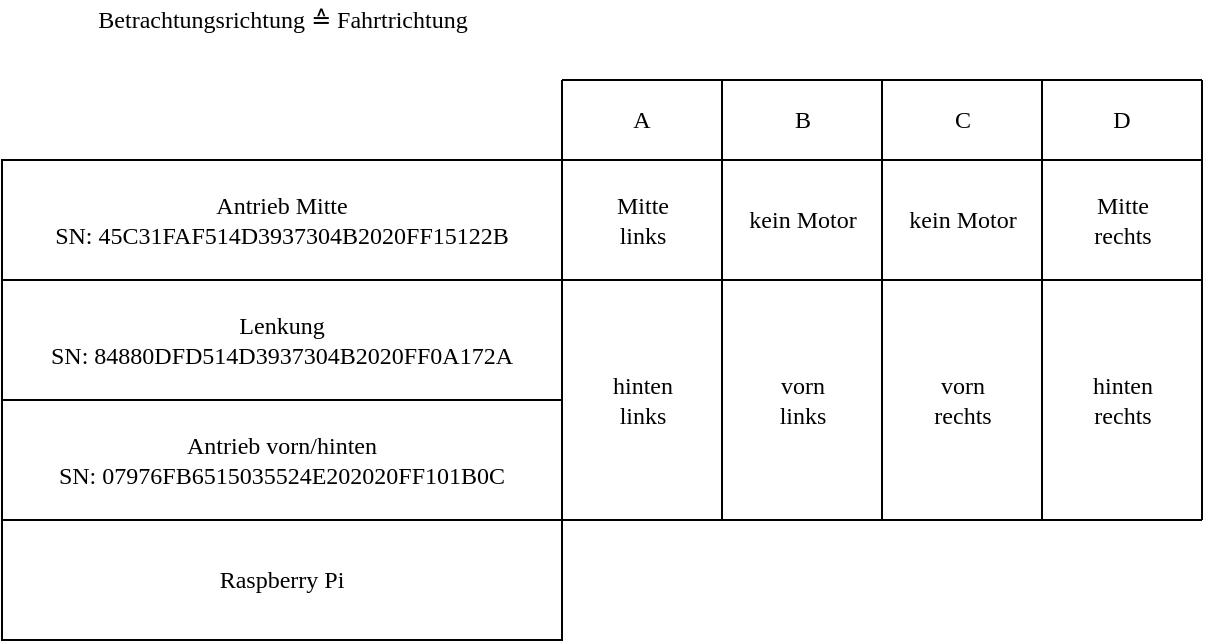 <mxfile version="12.9.14" type="device"><diagram id="wL2JCZV1NfrMfg_FpZVV" name="Page-1"><mxGraphModel dx="825" dy="452" grid="1" gridSize="10" guides="1" tooltips="1" connect="1" arrows="1" fold="1" page="1" pageScale="1" pageWidth="827" pageHeight="1169" math="0" shadow="0" extFonts="Roboto Mono^https://fonts.googleapis.com/css?family=Roboto+Mono"><root><mxCell id="0"/><mxCell id="1" parent="0"/><mxCell id="r7Uq_iUgEp0f9vM0ASi2-1" value="Raspberry Pi" style="rounded=0;whiteSpace=wrap;html=1;fontFamily=Roboto Mono;fontStyle=0;FType=g;" vertex="1" parent="1"><mxGeometry x="200" y="420" width="280" height="60" as="geometry"/></mxCell><mxCell id="r7Uq_iUgEp0f9vM0ASi2-2" value="Raspberry Pi" style="rounded=0;whiteSpace=wrap;html=1;fontFamily=Roboto Mono;fontStyle=0;FType=g;" vertex="1" parent="1"><mxGeometry x="200" y="420" width="280" height="60" as="geometry"/></mxCell><mxCell id="r7Uq_iUgEp0f9vM0ASi2-3" value="Raspberry Pi" style="rounded=0;whiteSpace=wrap;html=1;fontFamily=Roboto Mono;fontStyle=0;FType=g;" vertex="1" parent="1"><mxGeometry x="200" y="420" width="280" height="60" as="geometry"/></mxCell><mxCell id="r7Uq_iUgEp0f9vM0ASi2-4" value="&lt;div&gt;Antrieb vorn/hinten&lt;/div&gt;&lt;div&gt;SN: 07976FB6515035524E202020FF101B0C&lt;br&gt;&lt;/div&gt;" style="rounded=0;whiteSpace=wrap;html=1;fontFamily=Roboto Mono;fontStyle=0;FType=g;" vertex="1" parent="1"><mxGeometry x="200" y="360" width="280" height="60" as="geometry"/></mxCell><mxCell id="r7Uq_iUgEp0f9vM0ASi2-5" value="&lt;div&gt;Lenkung&lt;/div&gt;SN: 84880DFD514D3937304B2020FF0A172A" style="rounded=0;whiteSpace=wrap;html=1;fontFamily=Roboto Mono;fontStyle=0;FType=g;" vertex="1" parent="1"><mxGeometry x="200" y="300" width="280" height="60" as="geometry"/></mxCell><mxCell id="r7Uq_iUgEp0f9vM0ASi2-6" value="&lt;div&gt;Antrieb Mitte&lt;/div&gt;SN: 45C31FAF514D3937304B2020FF15122B" style="rounded=0;whiteSpace=wrap;html=1;fontFamily=Roboto Mono;fontStyle=0;FType=g;" vertex="1" parent="1"><mxGeometry x="200" y="240" width="280" height="60" as="geometry"/></mxCell><mxCell id="r7Uq_iUgEp0f9vM0ASi2-7" value="" style="endArrow=none;html=1;exitX=1;exitY=0;exitDx=0;exitDy=0;fontFamily=Roboto Mono;fontStyle=0;FType=g;" edge="1" parent="1" source="r7Uq_iUgEp0f9vM0ASi2-6"><mxGeometry width="50" height="50" relative="1" as="geometry"><mxPoint x="560" y="180" as="sourcePoint"/><mxPoint x="480" y="200" as="targetPoint"/></mxGeometry></mxCell><mxCell id="r7Uq_iUgEp0f9vM0ASi2-8" value="" style="endArrow=none;html=1;fontFamily=Roboto Mono;fontStyle=0;FType=g;" edge="1" parent="1"><mxGeometry width="50" height="50" relative="1" as="geometry"><mxPoint x="720" y="420" as="sourcePoint"/><mxPoint x="720" y="200" as="targetPoint"/></mxGeometry></mxCell><mxCell id="r7Uq_iUgEp0f9vM0ASi2-9" value="" style="endArrow=none;html=1;fontFamily=Roboto Mono;fontStyle=0;FType=g;" edge="1" parent="1"><mxGeometry width="50" height="50" relative="1" as="geometry"><mxPoint x="560" y="420" as="sourcePoint"/><mxPoint x="560" y="200" as="targetPoint"/></mxGeometry></mxCell><mxCell id="r7Uq_iUgEp0f9vM0ASi2-10" value="" style="endArrow=none;html=1;fontFamily=Roboto Mono;fontStyle=0;FType=g;" edge="1" parent="1"><mxGeometry width="50" height="50" relative="1" as="geometry"><mxPoint x="640" y="420" as="sourcePoint"/><mxPoint x="640" y="200" as="targetPoint"/></mxGeometry></mxCell><mxCell id="r7Uq_iUgEp0f9vM0ASi2-11" value="" style="endArrow=none;html=1;fontFamily=Roboto Mono;fontStyle=0;FType=g;" edge="1" parent="1"><mxGeometry width="50" height="50" relative="1" as="geometry"><mxPoint x="800" y="420" as="sourcePoint"/><mxPoint x="800" y="200" as="targetPoint"/></mxGeometry></mxCell><mxCell id="r7Uq_iUgEp0f9vM0ASi2-12" value="" style="endArrow=none;html=1;entryX=1;entryY=0;entryDx=0;entryDy=0;fontFamily=Roboto Mono;fontStyle=0;FType=g;" edge="1" parent="1" target="r7Uq_iUgEp0f9vM0ASi2-6"><mxGeometry width="50" height="50" relative="1" as="geometry"><mxPoint x="800" y="240" as="sourcePoint"/><mxPoint x="560" y="240" as="targetPoint"/></mxGeometry></mxCell><mxCell id="r7Uq_iUgEp0f9vM0ASi2-13" value="" style="endArrow=none;html=1;entryX=1;entryY=1;entryDx=0;entryDy=0;fontFamily=Roboto Mono;fontStyle=0;FType=g;" edge="1" parent="1" target="r7Uq_iUgEp0f9vM0ASi2-6"><mxGeometry width="50" height="50" relative="1" as="geometry"><mxPoint x="800" y="300" as="sourcePoint"/><mxPoint x="570" y="250" as="targetPoint"/></mxGeometry></mxCell><mxCell id="r7Uq_iUgEp0f9vM0ASi2-15" value="" style="endArrow=none;html=1;entryX=1;entryY=1;entryDx=0;entryDy=0;fontFamily=Roboto Mono;fontStyle=0;FType=g;" edge="1" parent="1" target="r7Uq_iUgEp0f9vM0ASi2-4"><mxGeometry width="50" height="50" relative="1" as="geometry"><mxPoint x="800" y="420" as="sourcePoint"/><mxPoint x="590" y="270" as="targetPoint"/></mxGeometry></mxCell><mxCell id="r7Uq_iUgEp0f9vM0ASi2-16" value="" style="endArrow=none;html=1;fontFamily=Roboto Mono;fontStyle=0;FType=g;" edge="1" parent="1"><mxGeometry width="50" height="50" relative="1" as="geometry"><mxPoint x="800" y="200" as="sourcePoint"/><mxPoint x="480" y="200" as="targetPoint"/></mxGeometry></mxCell><mxCell id="r7Uq_iUgEp0f9vM0ASi2-17" value="A" style="text;html=1;strokeColor=none;fillColor=none;align=center;verticalAlign=middle;whiteSpace=wrap;rounded=0;fontFamily=Roboto Mono;fontStyle=0;FType=g;" vertex="1" parent="1"><mxGeometry x="500" y="210" width="40" height="20" as="geometry"/></mxCell><mxCell id="r7Uq_iUgEp0f9vM0ASi2-18" value="D" style="text;html=1;strokeColor=none;fillColor=none;align=center;verticalAlign=middle;whiteSpace=wrap;rounded=0;fontFamily=Roboto Mono;fontStyle=0;FType=g;" vertex="1" parent="1"><mxGeometry x="740" y="210" width="40" height="20" as="geometry"/></mxCell><mxCell id="r7Uq_iUgEp0f9vM0ASi2-20" value="Betrachtungsrichtung ≙ Fahrtrichtung" style="text;html=1;align=center;verticalAlign=middle;resizable=0;points=[];autosize=1;fontFamily=Roboto Mono;fontStyle=0;FType=g;" vertex="1" parent="1"><mxGeometry x="200" y="160" width="280" height="20" as="geometry"/></mxCell><mxCell id="r7Uq_iUgEp0f9vM0ASi2-21" value="B" style="text;html=1;align=center;verticalAlign=middle;resizable=0;points=[];autosize=1;fontFamily=Roboto Mono;fontStyle=0;FType=g;" vertex="1" parent="1"><mxGeometry x="590" y="210" width="20" height="20" as="geometry"/></mxCell><mxCell id="r7Uq_iUgEp0f9vM0ASi2-22" value="C" style="text;html=1;align=center;verticalAlign=middle;resizable=0;points=[];autosize=1;fontFamily=Roboto Mono;fontStyle=0;FType=g;" vertex="1" parent="1"><mxGeometry x="670" y="210" width="20" height="20" as="geometry"/></mxCell><mxCell id="r7Uq_iUgEp0f9vM0ASi2-23" value="&lt;div&gt;Mitte&lt;/div&gt;&lt;div&gt;links&lt;br&gt;&lt;/div&gt;" style="text;html=1;align=center;verticalAlign=middle;resizable=0;points=[];autosize=1;fontFamily=Roboto Mono;fontStyle=0;FType=g;" vertex="1" parent="1"><mxGeometry x="495" y="255" width="50" height="30" as="geometry"/></mxCell><mxCell id="r7Uq_iUgEp0f9vM0ASi2-24" value="kein Motor" style="text;html=1;align=center;verticalAlign=middle;resizable=0;points=[];autosize=1;fontFamily=Roboto Mono;fontStyle=0;FType=g;" vertex="1" parent="1"><mxGeometry x="555" y="260" width="90" height="20" as="geometry"/></mxCell><mxCell id="r7Uq_iUgEp0f9vM0ASi2-25" value="kein Motor" style="text;html=1;align=center;verticalAlign=middle;resizable=0;points=[];autosize=1;fontFamily=Roboto Mono;fontStyle=0;FType=g;" vertex="1" parent="1"><mxGeometry x="635" y="260" width="90" height="20" as="geometry"/></mxCell><mxCell id="r7Uq_iUgEp0f9vM0ASi2-26" value="&lt;div&gt;Mitte&lt;/div&gt;&lt;div&gt;rechts&lt;br&gt;&lt;/div&gt;" style="text;html=1;align=center;verticalAlign=middle;resizable=0;points=[];autosize=1;fontFamily=Roboto Mono;fontStyle=0;FType=g;" vertex="1" parent="1"><mxGeometry x="730" y="255" width="60" height="30" as="geometry"/></mxCell><mxCell id="r7Uq_iUgEp0f9vM0ASi2-27" value="hinten &lt;br&gt;links" style="text;html=1;align=center;verticalAlign=middle;resizable=0;points=[];autosize=1;fontFamily=Roboto Mono;fontStyle=0;FType=g;" vertex="1" parent="1"><mxGeometry x="490" y="345" width="60" height="30" as="geometry"/></mxCell><mxCell id="r7Uq_iUgEp0f9vM0ASi2-28" value="&lt;div&gt;vorn&lt;/div&gt;&lt;div&gt;links&lt;/div&gt;" style="text;html=1;align=center;verticalAlign=middle;resizable=0;points=[];autosize=1;fontFamily=Roboto Mono;fontStyle=0;FType=g;" vertex="1" parent="1"><mxGeometry x="575" y="345" width="50" height="30" as="geometry"/></mxCell><mxCell id="r7Uq_iUgEp0f9vM0ASi2-29" value="&lt;div&gt;vorn&lt;/div&gt;&lt;div&gt;rechts&lt;/div&gt;" style="text;html=1;align=center;verticalAlign=middle;resizable=0;points=[];autosize=1;fontFamily=Roboto Mono;" vertex="1" parent="1"><mxGeometry x="650" y="345" width="60" height="30" as="geometry"/></mxCell><mxCell id="r7Uq_iUgEp0f9vM0ASi2-30" value="&lt;div&gt;hinten&lt;/div&gt;&lt;div&gt;rechts&lt;br&gt;&lt;/div&gt;" style="text;html=1;align=center;verticalAlign=middle;resizable=0;points=[];autosize=1;fontFamily=Roboto Mono;" vertex="1" parent="1"><mxGeometry x="730" y="345" width="60" height="30" as="geometry"/></mxCell></root></mxGraphModel></diagram></mxfile>